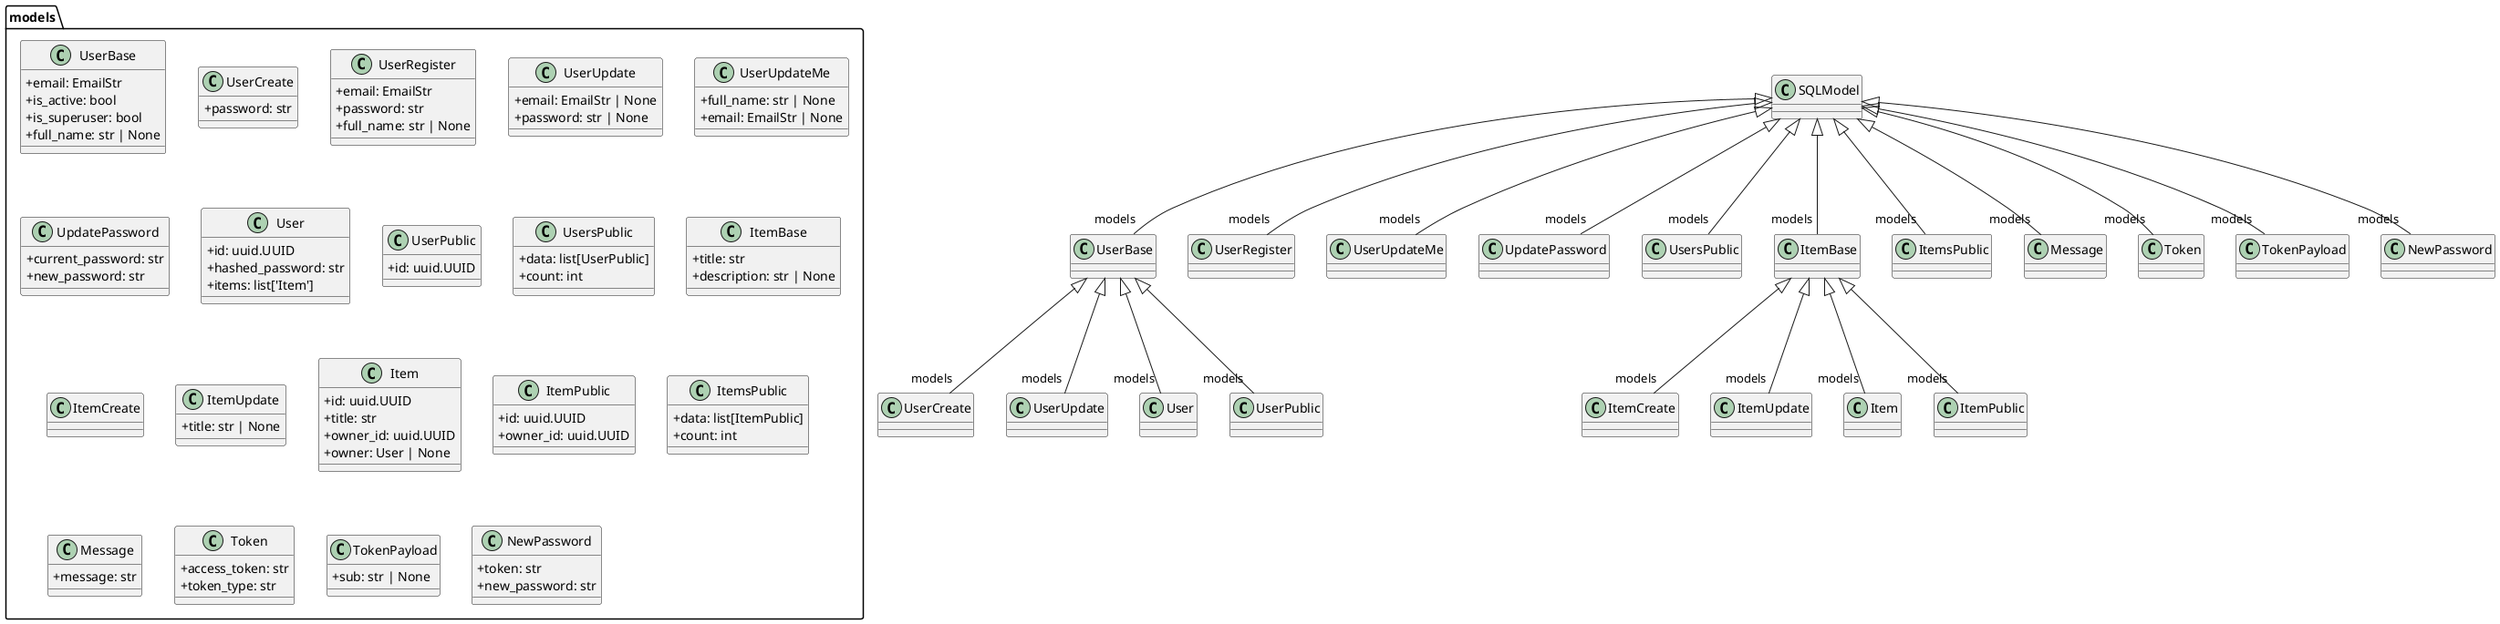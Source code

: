 @startuml
skinparam classAttributeIconSize 0

package "models" {
  class UserBase {
    + email: EmailStr
    + is_active: bool
    + is_superuser: bool
    + full_name: str | None
  }
  class UserCreate {
    + password: str
  }
  class UserRegister {
    + email: EmailStr
    + password: str
    + full_name: str | None
  }
  class UserUpdate {
    + email: EmailStr | None
    + password: str | None
  }
  class UserUpdateMe {
    + full_name: str | None
    + email: EmailStr | None
  }
  class UpdatePassword {
    + current_password: str
    + new_password: str
  }
  class User {
    + id: uuid.UUID
    + hashed_password: str
    + items: list['Item']
  }
  class UserPublic {
    + id: uuid.UUID
  }
  class UsersPublic {
    + data: list[UserPublic]
    + count: int
  }
  class ItemBase {
    + title: str
    + description: str | None
  }
  class ItemCreate {
  }
  class ItemUpdate {
    + title: str | None
  }
  class Item {
    + id: uuid.UUID
    + title: str
    + owner_id: uuid.UUID
    + owner: User | None
  }
  class ItemPublic {
    + id: uuid.UUID
    + owner_id: uuid.UUID
  }
  class ItemsPublic {
    + data: list[ItemPublic]
    + count: int
  }
  class Message {
    + message: str
  }
  class Token {
    + access_token: str
    + token_type: str
  }
  class TokenPayload {
    + sub: str | None
  }
  class NewPassword {
    + token: str
    + new_password: str
  }
}

' Relationships
SQLModel <|-- "models".UserBase
UserBase <|-- "models".UserCreate
SQLModel <|-- "models".UserRegister
UserBase <|-- "models".UserUpdate
SQLModel <|-- "models".UserUpdateMe
SQLModel <|-- "models".UpdatePassword
UserBase <|-- "models".User
UserBase <|-- "models".UserPublic
SQLModel <|-- "models".UsersPublic
SQLModel <|-- "models".ItemBase
ItemBase <|-- "models".ItemCreate
ItemBase <|-- "models".ItemUpdate
ItemBase <|-- "models".Item
ItemBase <|-- "models".ItemPublic
SQLModel <|-- "models".ItemsPublic
SQLModel <|-- "models".Message
SQLModel <|-- "models".Token
SQLModel <|-- "models".TokenPayload
SQLModel <|-- "models".NewPassword
@enduml